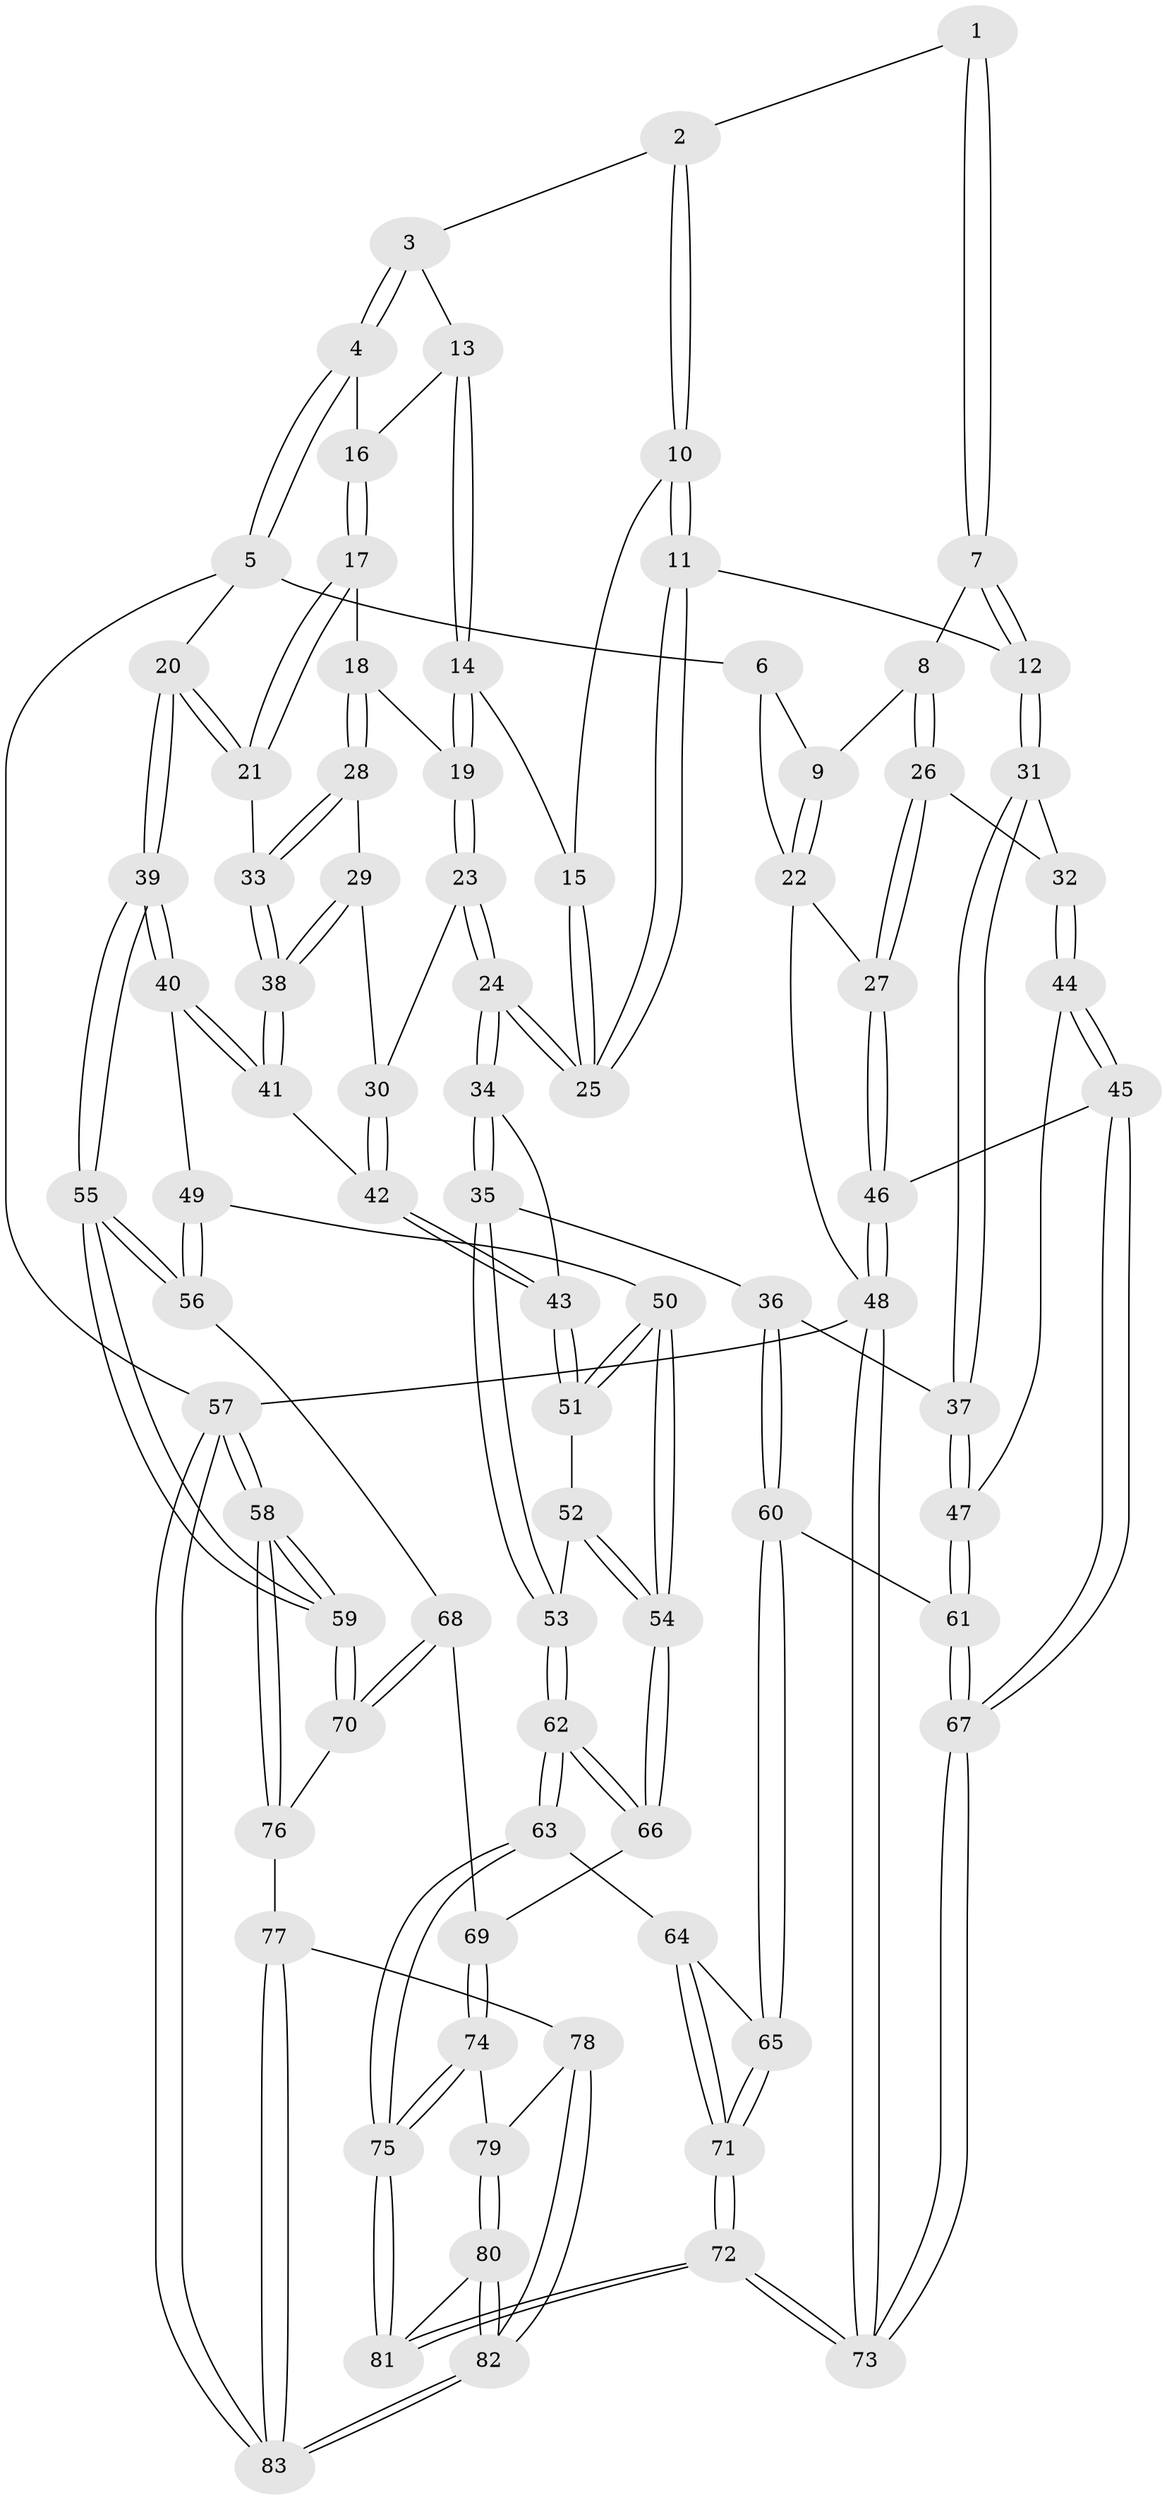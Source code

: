 // Generated by graph-tools (version 1.1) at 2025/11/02/27/25 16:11:59]
// undirected, 83 vertices, 204 edges
graph export_dot {
graph [start="1"]
  node [color=gray90,style=filled];
  1 [pos="+0.3040752247715238+0"];
  2 [pos="+0.4112611151663662+0"];
  3 [pos="+0.6438701639009553+0"];
  4 [pos="+1+0"];
  5 [pos="+1+0"];
  6 [pos="+0.06196418358965424+0"];
  7 [pos="+0.23000761730740055+0.18824736562046093"];
  8 [pos="+0.18250658891008587+0.16193925680642618"];
  9 [pos="+0.12101117051872631+0.11811914628553505"];
  10 [pos="+0.3903374080200259+0.16157501309082978"];
  11 [pos="+0.38410647602013953+0.16930408391535395"];
  12 [pos="+0.2510928915347139+0.21613056536769074"];
  13 [pos="+0.6455342075376385+0"];
  14 [pos="+0.614089740315702+0.12407880078882041"];
  15 [pos="+0.5778502857302514+0.147920199248793"];
  16 [pos="+0.8242326297560756+0.11165298311129744"];
  17 [pos="+0.862571780474985+0.20278068974931893"];
  18 [pos="+0.7306751383216628+0.21090832389241665"];
  19 [pos="+0.6688458196510836+0.18227223154566052"];
  20 [pos="+1+0.13860599826432626"];
  21 [pos="+0.9335994802168268+0.23798035053971395"];
  22 [pos="+0+0.25499555697081383"];
  23 [pos="+0.5920519073399544+0.389675998034941"];
  24 [pos="+0.5143616548671773+0.42630371211872736"];
  25 [pos="+0.5050828038433358+0.36542391812513886"];
  26 [pos="+0+0.3234104394054279"];
  27 [pos="+0+0.2811815922409249"];
  28 [pos="+0.7096036965781405+0.33519341426055527"];
  29 [pos="+0.7043888714169583+0.34266487827982733"];
  30 [pos="+0.6449316210656482+0.3823182741443838"];
  31 [pos="+0.2134688287451124+0.39196398819827494"];
  32 [pos="+0.09836950188550703+0.37830727191363545"];
  33 [pos="+0.8936278022373452+0.3105179155743238"];
  34 [pos="+0.5059840472878202+0.44127224510346297"];
  35 [pos="+0.42503609284685817+0.49459400018187727"];
  36 [pos="+0.32693981714987+0.49894508581223396"];
  37 [pos="+0.24266013131110228+0.43266092450781807"];
  38 [pos="+0.8549039527963819+0.43438444176524765"];
  39 [pos="+1+0.5807561572810996"];
  40 [pos="+0.8808508529643604+0.5329574953530631"];
  41 [pos="+0.8496561264286326+0.48636338283667563"];
  42 [pos="+0.8047851765960243+0.4852728051010783"];
  43 [pos="+0.6544336592424103+0.5458181771721896"];
  44 [pos="+0+0.6527539561199194"];
  45 [pos="+0+0.6721108446851254"];
  46 [pos="+0+0.6707426591350569"];
  47 [pos="+0.005381015058559193+0.6511091568044768"];
  48 [pos="+0+1"];
  49 [pos="+0.8756877407029379+0.5436324265931509"];
  50 [pos="+0.7252697150236012+0.6978174839834119"];
  51 [pos="+0.6672445671843625+0.5930556804072721"];
  52 [pos="+0.5935955241886038+0.6332755740848033"];
  53 [pos="+0.504842653764026+0.6701539590732589"];
  54 [pos="+0.7211593823491239+0.7242805274845892"];
  55 [pos="+1+0.6746241005641049"];
  56 [pos="+0.9048462734218684+0.7584918597827953"];
  57 [pos="+1+1"];
  58 [pos="+1+0.9533731493683977"];
  59 [pos="+1+0.7939960419616151"];
  60 [pos="+0.246897831997979+0.7162020475764321"];
  61 [pos="+0.21218632724223602+0.7276119319667886"];
  62 [pos="+0.5350549211609279+0.7892282487912607"];
  63 [pos="+0.5146621817716799+0.8223514535285175"];
  64 [pos="+0.41350078406544954+0.8315987118192003"];
  65 [pos="+0.2744349234066672+0.7442888553924681"];
  66 [pos="+0.7197491791524375+0.734459537187278"];
  67 [pos="+0.11407739850038487+0.882180777620464"];
  68 [pos="+0.8995615725248175+0.7631167668679093"];
  69 [pos="+0.7581906411085025+0.7703882494188605"];
  70 [pos="+0.9203562402248553+0.8531894115870081"];
  71 [pos="+0.2278380905531773+1"];
  72 [pos="+0.14797931366279457+1"];
  73 [pos="+0.0753124393180466+1"];
  74 [pos="+0.7678171225082306+0.8721173097733245"];
  75 [pos="+0.5902355632669769+1"];
  76 [pos="+0.9139233198074134+0.9051039795085205"];
  77 [pos="+0.8968262189511239+0.923385114213292"];
  78 [pos="+0.8191853508067446+0.9126109560855962"];
  79 [pos="+0.8081881516137349+0.9088344431153557"];
  80 [pos="+0.6868325351852081+1"];
  81 [pos="+0.5896289448640621+1"];
  82 [pos="+0.8577902349308376+1"];
  83 [pos="+0.9923548851889552+1"];
  1 -- 2;
  1 -- 7;
  1 -- 7;
  2 -- 3;
  2 -- 10;
  2 -- 10;
  3 -- 4;
  3 -- 4;
  3 -- 13;
  4 -- 5;
  4 -- 5;
  4 -- 16;
  5 -- 6;
  5 -- 20;
  5 -- 57;
  6 -- 9;
  6 -- 22;
  7 -- 8;
  7 -- 12;
  7 -- 12;
  8 -- 9;
  8 -- 26;
  8 -- 26;
  9 -- 22;
  9 -- 22;
  10 -- 11;
  10 -- 11;
  10 -- 15;
  11 -- 12;
  11 -- 25;
  11 -- 25;
  12 -- 31;
  12 -- 31;
  13 -- 14;
  13 -- 14;
  13 -- 16;
  14 -- 15;
  14 -- 19;
  14 -- 19;
  15 -- 25;
  15 -- 25;
  16 -- 17;
  16 -- 17;
  17 -- 18;
  17 -- 21;
  17 -- 21;
  18 -- 19;
  18 -- 28;
  18 -- 28;
  19 -- 23;
  19 -- 23;
  20 -- 21;
  20 -- 21;
  20 -- 39;
  20 -- 39;
  21 -- 33;
  22 -- 27;
  22 -- 48;
  23 -- 24;
  23 -- 24;
  23 -- 30;
  24 -- 25;
  24 -- 25;
  24 -- 34;
  24 -- 34;
  26 -- 27;
  26 -- 27;
  26 -- 32;
  27 -- 46;
  27 -- 46;
  28 -- 29;
  28 -- 33;
  28 -- 33;
  29 -- 30;
  29 -- 38;
  29 -- 38;
  30 -- 42;
  30 -- 42;
  31 -- 32;
  31 -- 37;
  31 -- 37;
  32 -- 44;
  32 -- 44;
  33 -- 38;
  33 -- 38;
  34 -- 35;
  34 -- 35;
  34 -- 43;
  35 -- 36;
  35 -- 53;
  35 -- 53;
  36 -- 37;
  36 -- 60;
  36 -- 60;
  37 -- 47;
  37 -- 47;
  38 -- 41;
  38 -- 41;
  39 -- 40;
  39 -- 40;
  39 -- 55;
  39 -- 55;
  40 -- 41;
  40 -- 41;
  40 -- 49;
  41 -- 42;
  42 -- 43;
  42 -- 43;
  43 -- 51;
  43 -- 51;
  44 -- 45;
  44 -- 45;
  44 -- 47;
  45 -- 46;
  45 -- 67;
  45 -- 67;
  46 -- 48;
  46 -- 48;
  47 -- 61;
  47 -- 61;
  48 -- 73;
  48 -- 73;
  48 -- 57;
  49 -- 50;
  49 -- 56;
  49 -- 56;
  50 -- 51;
  50 -- 51;
  50 -- 54;
  50 -- 54;
  51 -- 52;
  52 -- 53;
  52 -- 54;
  52 -- 54;
  53 -- 62;
  53 -- 62;
  54 -- 66;
  54 -- 66;
  55 -- 56;
  55 -- 56;
  55 -- 59;
  55 -- 59;
  56 -- 68;
  57 -- 58;
  57 -- 58;
  57 -- 83;
  57 -- 83;
  58 -- 59;
  58 -- 59;
  58 -- 76;
  58 -- 76;
  59 -- 70;
  59 -- 70;
  60 -- 61;
  60 -- 65;
  60 -- 65;
  61 -- 67;
  61 -- 67;
  62 -- 63;
  62 -- 63;
  62 -- 66;
  62 -- 66;
  63 -- 64;
  63 -- 75;
  63 -- 75;
  64 -- 65;
  64 -- 71;
  64 -- 71;
  65 -- 71;
  65 -- 71;
  66 -- 69;
  67 -- 73;
  67 -- 73;
  68 -- 69;
  68 -- 70;
  68 -- 70;
  69 -- 74;
  69 -- 74;
  70 -- 76;
  71 -- 72;
  71 -- 72;
  72 -- 73;
  72 -- 73;
  72 -- 81;
  72 -- 81;
  74 -- 75;
  74 -- 75;
  74 -- 79;
  75 -- 81;
  75 -- 81;
  76 -- 77;
  77 -- 78;
  77 -- 83;
  77 -- 83;
  78 -- 79;
  78 -- 82;
  78 -- 82;
  79 -- 80;
  79 -- 80;
  80 -- 81;
  80 -- 82;
  80 -- 82;
  82 -- 83;
  82 -- 83;
}
